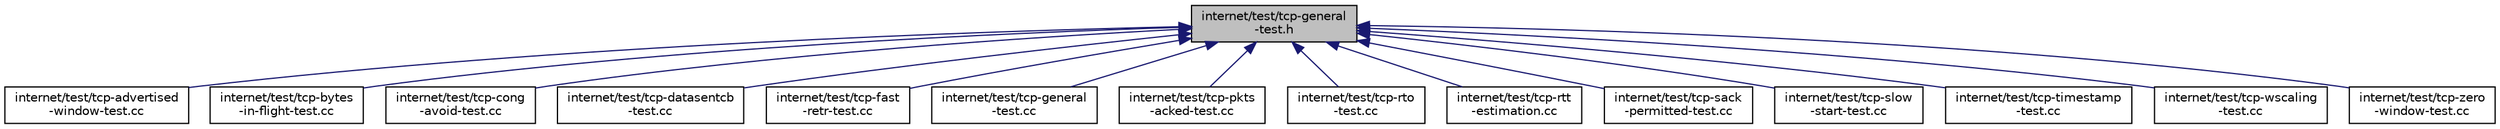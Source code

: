 digraph "internet/test/tcp-general-test.h"
{
  edge [fontname="Helvetica",fontsize="10",labelfontname="Helvetica",labelfontsize="10"];
  node [fontname="Helvetica",fontsize="10",shape=record];
  Node1 [label="internet/test/tcp-general\l-test.h",height=0.2,width=0.4,color="black", fillcolor="grey75", style="filled", fontcolor="black"];
  Node1 -> Node2 [dir="back",color="midnightblue",fontsize="10",style="solid"];
  Node2 [label="internet/test/tcp-advertised\l-window-test.cc",height=0.2,width=0.4,color="black", fillcolor="white", style="filled",URL="$d7/d36/tcp-advertised-window-test_8cc.html"];
  Node1 -> Node3 [dir="back",color="midnightblue",fontsize="10",style="solid"];
  Node3 [label="internet/test/tcp-bytes\l-in-flight-test.cc",height=0.2,width=0.4,color="black", fillcolor="white", style="filled",URL="$d9/dbe/tcp-bytes-in-flight-test_8cc.html"];
  Node1 -> Node4 [dir="back",color="midnightblue",fontsize="10",style="solid"];
  Node4 [label="internet/test/tcp-cong\l-avoid-test.cc",height=0.2,width=0.4,color="black", fillcolor="white", style="filled",URL="$dc/d9a/tcp-cong-avoid-test_8cc.html"];
  Node1 -> Node5 [dir="back",color="midnightblue",fontsize="10",style="solid"];
  Node5 [label="internet/test/tcp-datasentcb\l-test.cc",height=0.2,width=0.4,color="black", fillcolor="white", style="filled",URL="$d7/de0/tcp-datasentcb-test_8cc.html"];
  Node1 -> Node6 [dir="back",color="midnightblue",fontsize="10",style="solid"];
  Node6 [label="internet/test/tcp-fast\l-retr-test.cc",height=0.2,width=0.4,color="black", fillcolor="white", style="filled",URL="$d5/d13/tcp-fast-retr-test_8cc.html"];
  Node1 -> Node7 [dir="back",color="midnightblue",fontsize="10",style="solid"];
  Node7 [label="internet/test/tcp-general\l-test.cc",height=0.2,width=0.4,color="black", fillcolor="white", style="filled",URL="$df/d05/tcp-general-test_8cc.html"];
  Node1 -> Node8 [dir="back",color="midnightblue",fontsize="10",style="solid"];
  Node8 [label="internet/test/tcp-pkts\l-acked-test.cc",height=0.2,width=0.4,color="black", fillcolor="white", style="filled",URL="$d0/df4/tcp-pkts-acked-test_8cc.html"];
  Node1 -> Node9 [dir="back",color="midnightblue",fontsize="10",style="solid"];
  Node9 [label="internet/test/tcp-rto\l-test.cc",height=0.2,width=0.4,color="black", fillcolor="white", style="filled",URL="$d9/df2/tcp-rto-test_8cc.html"];
  Node1 -> Node10 [dir="back",color="midnightblue",fontsize="10",style="solid"];
  Node10 [label="internet/test/tcp-rtt\l-estimation.cc",height=0.2,width=0.4,color="black", fillcolor="white", style="filled",URL="$d1/dd5/tcp-rtt-estimation_8cc.html"];
  Node1 -> Node11 [dir="back",color="midnightblue",fontsize="10",style="solid"];
  Node11 [label="internet/test/tcp-sack\l-permitted-test.cc",height=0.2,width=0.4,color="black", fillcolor="white", style="filled",URL="$d2/df2/tcp-sack-permitted-test_8cc.html"];
  Node1 -> Node12 [dir="back",color="midnightblue",fontsize="10",style="solid"];
  Node12 [label="internet/test/tcp-slow\l-start-test.cc",height=0.2,width=0.4,color="black", fillcolor="white", style="filled",URL="$d3/d3a/tcp-slow-start-test_8cc.html"];
  Node1 -> Node13 [dir="back",color="midnightblue",fontsize="10",style="solid"];
  Node13 [label="internet/test/tcp-timestamp\l-test.cc",height=0.2,width=0.4,color="black", fillcolor="white", style="filled",URL="$db/d0d/tcp-timestamp-test_8cc.html"];
  Node1 -> Node14 [dir="back",color="midnightblue",fontsize="10",style="solid"];
  Node14 [label="internet/test/tcp-wscaling\l-test.cc",height=0.2,width=0.4,color="black", fillcolor="white", style="filled",URL="$da/d30/tcp-wscaling-test_8cc.html"];
  Node1 -> Node15 [dir="back",color="midnightblue",fontsize="10",style="solid"];
  Node15 [label="internet/test/tcp-zero\l-window-test.cc",height=0.2,width=0.4,color="black", fillcolor="white", style="filled",URL="$d2/d99/tcp-zero-window-test_8cc.html"];
}
